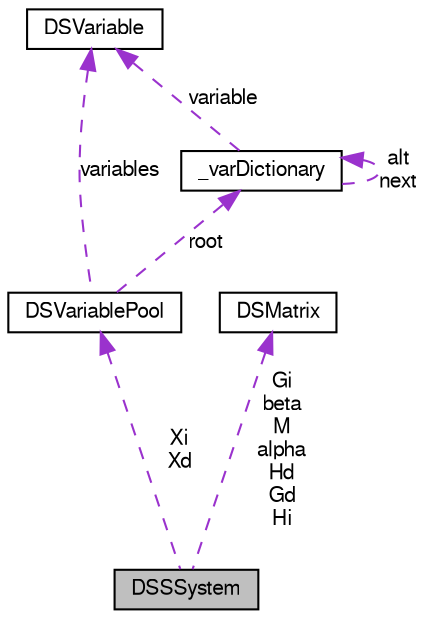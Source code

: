 digraph G
{
  edge [fontname="FreeSans",fontsize="10",labelfontname="FreeSans",labelfontsize="10"];
  node [fontname="FreeSans",fontsize="10",shape=record];
  Node1 [label="DSSSystem",height=0.2,width=0.4,color="black", fillcolor="grey75", style="filled" fontcolor="black"];
  Node2 -> Node1 [dir=back,color="darkorchid3",fontsize="10",style="dashed",label="Xi\nXd"];
  Node2 [label="DSVariablePool",height=0.2,width=0.4,color="black", fillcolor="white", style="filled",URL="$struct_d_s_variable_pool.html",tooltip="User-level variable pool."];
  Node3 -> Node2 [dir=back,color="darkorchid3",fontsize="10",style="dashed",label="variables"];
  Node3 [label="DSVariable",height=0.2,width=0.4,color="black", fillcolor="white", style="filled",URL="$struct_d_s_variable.html",tooltip="Basic variable structure containing name, value and NSString with special unicode..."];
  Node4 -> Node2 [dir=back,color="darkorchid3",fontsize="10",style="dashed",label="root"];
  Node4 [label="_varDictionary",height=0.2,width=0.4,color="black", fillcolor="white", style="filled",URL="$struct__var_dictionary.html",tooltip="Internal dictionary structure."];
  Node3 -> Node4 [dir=back,color="darkorchid3",fontsize="10",style="dashed",label="variable"];
  Node4 -> Node4 [dir=back,color="darkorchid3",fontsize="10",style="dashed",label="alt\nnext"];
  Node5 -> Node1 [dir=back,color="darkorchid3",fontsize="10",style="dashed",label="Gi\nbeta\nM\nalpha\nHd\nGd\nHi"];
  Node5 [label="DSMatrix",height=0.2,width=0.4,color="black", fillcolor="white", style="filled",URL="$struct_d_s_matrix.html",tooltip="Data type representing a matrix."];
}
